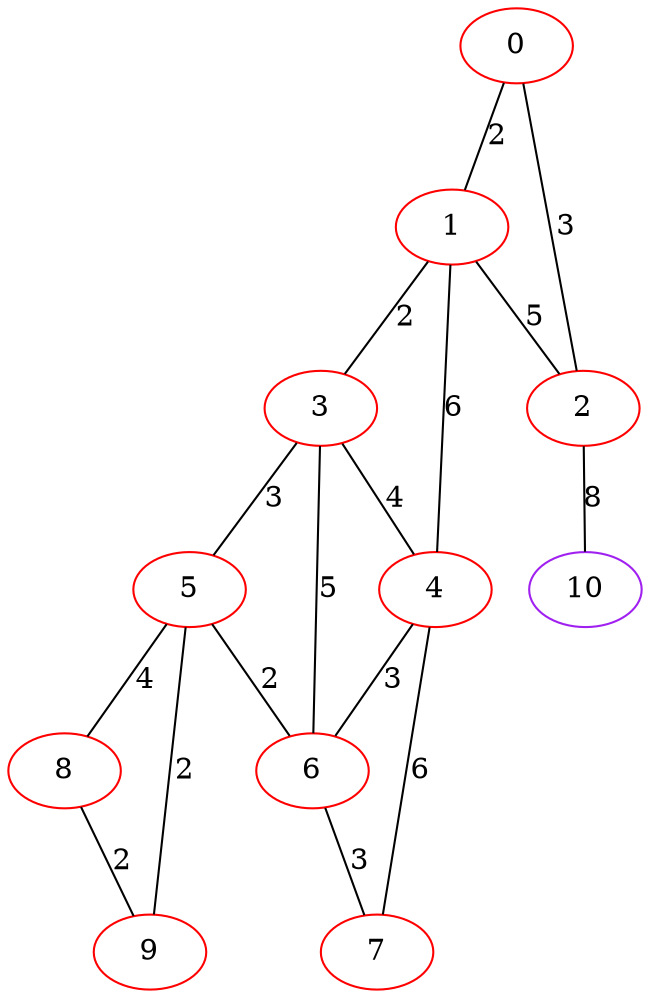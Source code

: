 graph "" {
0 [color=red, weight=1];
1 [color=red, weight=1];
2 [color=red, weight=1];
3 [color=red, weight=1];
4 [color=red, weight=1];
5 [color=red, weight=1];
6 [color=red, weight=1];
7 [color=red, weight=1];
8 [color=red, weight=1];
9 [color=red, weight=1];
10 [color=purple, weight=4];
0 -- 1  [key=0, label=2];
0 -- 2  [key=0, label=3];
1 -- 2  [key=0, label=5];
1 -- 3  [key=0, label=2];
1 -- 4  [key=0, label=6];
2 -- 10  [key=0, label=8];
3 -- 4  [key=0, label=4];
3 -- 5  [key=0, label=3];
3 -- 6  [key=0, label=5];
4 -- 6  [key=0, label=3];
4 -- 7  [key=0, label=6];
5 -- 8  [key=0, label=4];
5 -- 9  [key=0, label=2];
5 -- 6  [key=0, label=2];
6 -- 7  [key=0, label=3];
8 -- 9  [key=0, label=2];
}
